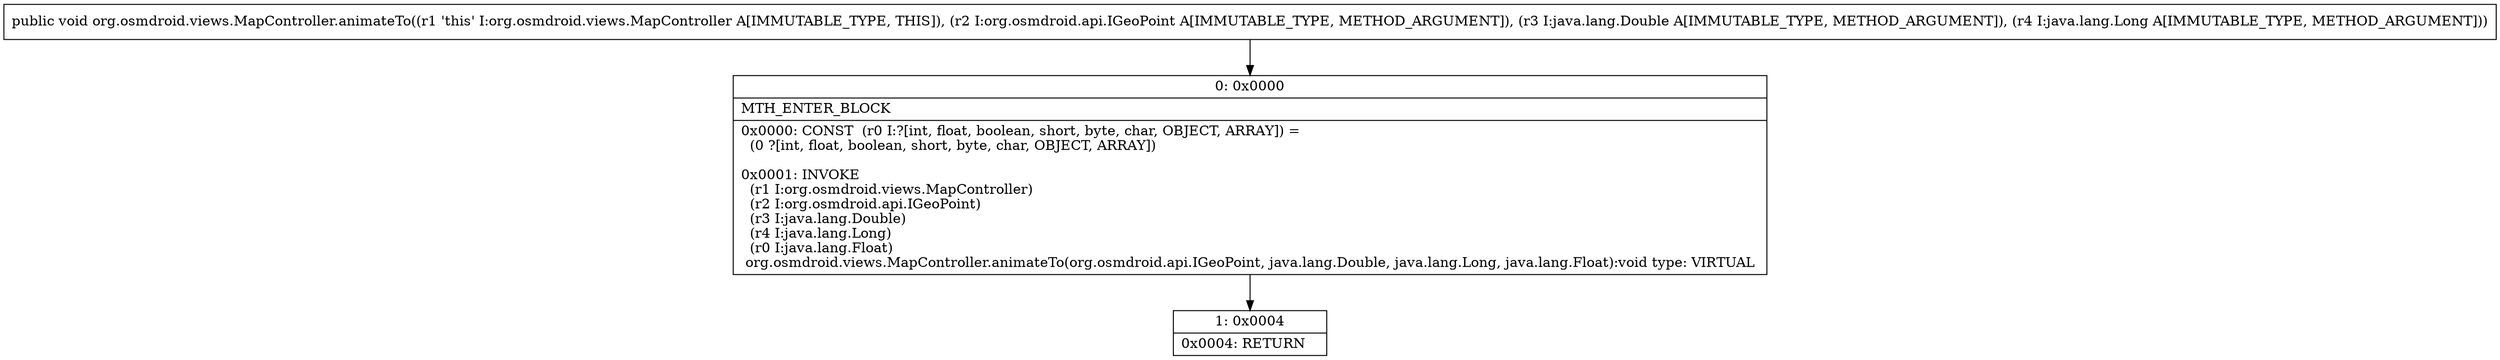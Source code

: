 digraph "CFG fororg.osmdroid.views.MapController.animateTo(Lorg\/osmdroid\/api\/IGeoPoint;Ljava\/lang\/Double;Ljava\/lang\/Long;)V" {
Node_0 [shape=record,label="{0\:\ 0x0000|MTH_ENTER_BLOCK\l|0x0000: CONST  (r0 I:?[int, float, boolean, short, byte, char, OBJECT, ARRAY]) = \l  (0 ?[int, float, boolean, short, byte, char, OBJECT, ARRAY])\l \l0x0001: INVOKE  \l  (r1 I:org.osmdroid.views.MapController)\l  (r2 I:org.osmdroid.api.IGeoPoint)\l  (r3 I:java.lang.Double)\l  (r4 I:java.lang.Long)\l  (r0 I:java.lang.Float)\l org.osmdroid.views.MapController.animateTo(org.osmdroid.api.IGeoPoint, java.lang.Double, java.lang.Long, java.lang.Float):void type: VIRTUAL \l}"];
Node_1 [shape=record,label="{1\:\ 0x0004|0x0004: RETURN   \l}"];
MethodNode[shape=record,label="{public void org.osmdroid.views.MapController.animateTo((r1 'this' I:org.osmdroid.views.MapController A[IMMUTABLE_TYPE, THIS]), (r2 I:org.osmdroid.api.IGeoPoint A[IMMUTABLE_TYPE, METHOD_ARGUMENT]), (r3 I:java.lang.Double A[IMMUTABLE_TYPE, METHOD_ARGUMENT]), (r4 I:java.lang.Long A[IMMUTABLE_TYPE, METHOD_ARGUMENT])) }"];
MethodNode -> Node_0;
Node_0 -> Node_1;
}

